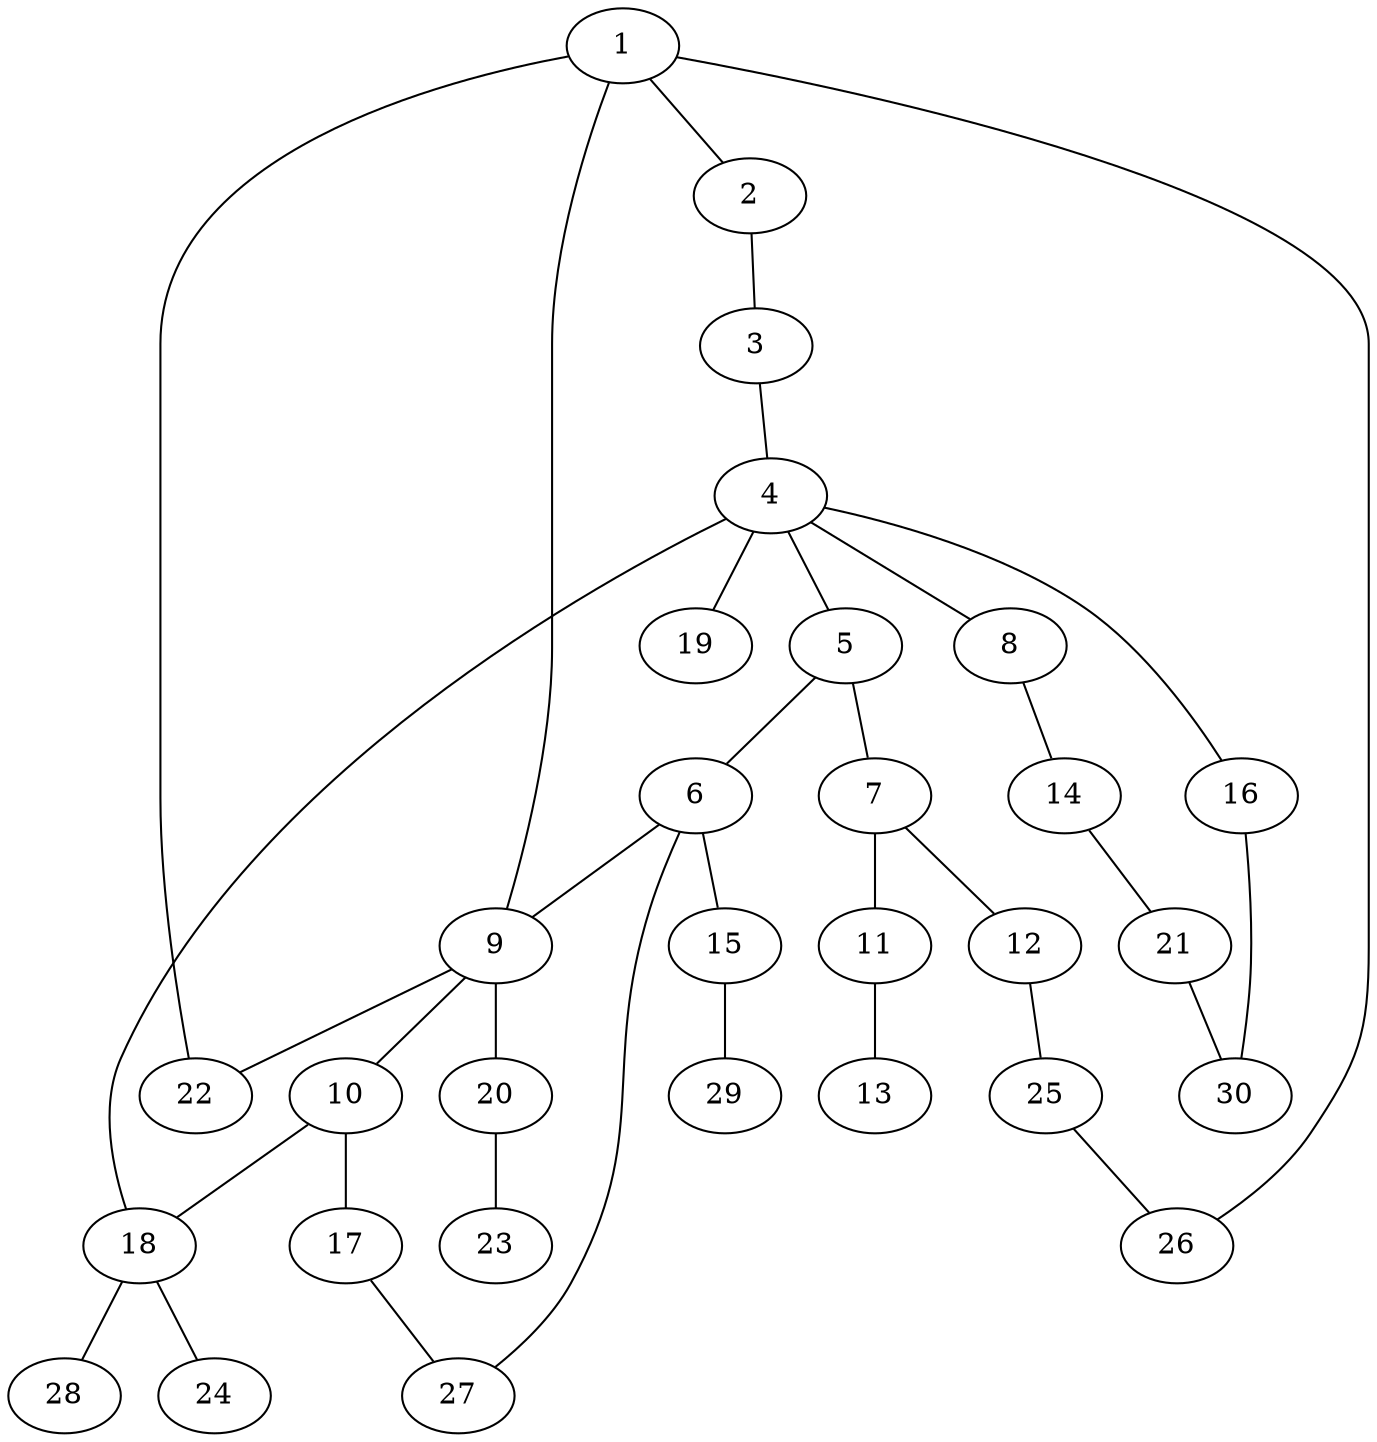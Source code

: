 graph graphname {1--2
1--9
1--22
1--26
2--3
3--4
4--5
4--8
4--16
4--18
4--19
5--6
5--7
6--9
6--15
6--27
7--11
7--12
8--14
9--10
9--20
9--22
10--17
10--18
11--13
12--25
14--21
15--29
16--30
17--27
18--24
18--28
20--23
21--30
25--26
}